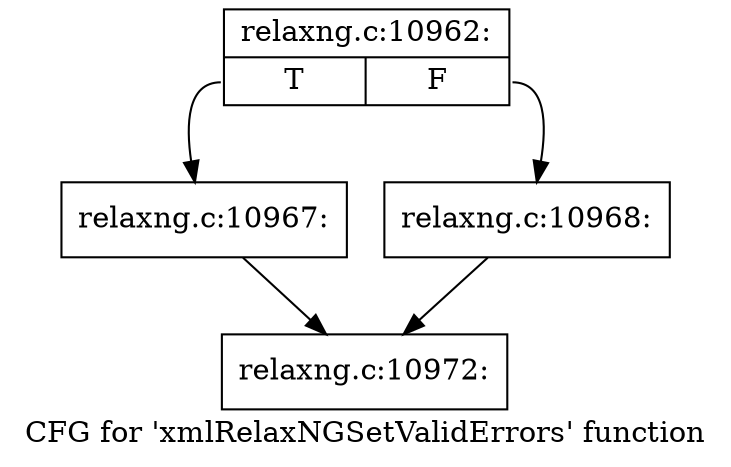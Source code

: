 digraph "CFG for 'xmlRelaxNGSetValidErrors' function" {
	label="CFG for 'xmlRelaxNGSetValidErrors' function";

	Node0x39f8b20 [shape=record,label="{relaxng.c:10962:|{<s0>T|<s1>F}}"];
	Node0x39f8b20:s0 -> Node0x3aeb520;
	Node0x39f8b20:s1 -> Node0x3aeb570;
	Node0x3aeb520 [shape=record,label="{relaxng.c:10967:}"];
	Node0x3aeb520 -> Node0x3ae2230;
	Node0x3aeb570 [shape=record,label="{relaxng.c:10968:}"];
	Node0x3aeb570 -> Node0x3ae2230;
	Node0x3ae2230 [shape=record,label="{relaxng.c:10972:}"];
}
